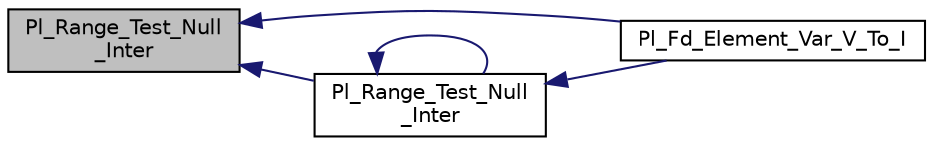 digraph "Pl_Range_Test_Null_Inter"
{
  edge [fontname="Helvetica",fontsize="10",labelfontname="Helvetica",labelfontsize="10"];
  node [fontname="Helvetica",fontsize="10",shape=record];
  rankdir="LR";
  Node1 [label="Pl_Range_Test_Null\l_Inter",height=0.2,width=0.4,color="black", fillcolor="grey75", style="filled", fontcolor="black"];
  Node1 -> Node2 [dir="back",color="midnightblue",fontsize="10",style="solid",fontname="Helvetica"];
  Node2 [label="Pl_Fd_Element_Var_V_To_I",height=0.2,width=0.4,color="black", fillcolor="white", style="filled",URL="$fd__symbolic__c_8c.html#a62869f3e88bb4521ab5ce34559d86c20"];
  Node1 -> Node3 [dir="back",color="midnightblue",fontsize="10",style="solid",fontname="Helvetica"];
  Node3 [label="Pl_Range_Test_Null\l_Inter",height=0.2,width=0.4,color="black", fillcolor="white", style="filled",URL="$fd__range_8h.html#aa51e629f9268f5949ff775188d57e55f"];
  Node3 -> Node2 [dir="back",color="midnightblue",fontsize="10",style="solid",fontname="Helvetica"];
  Node3 -> Node3 [dir="back",color="midnightblue",fontsize="10",style="solid",fontname="Helvetica"];
}
